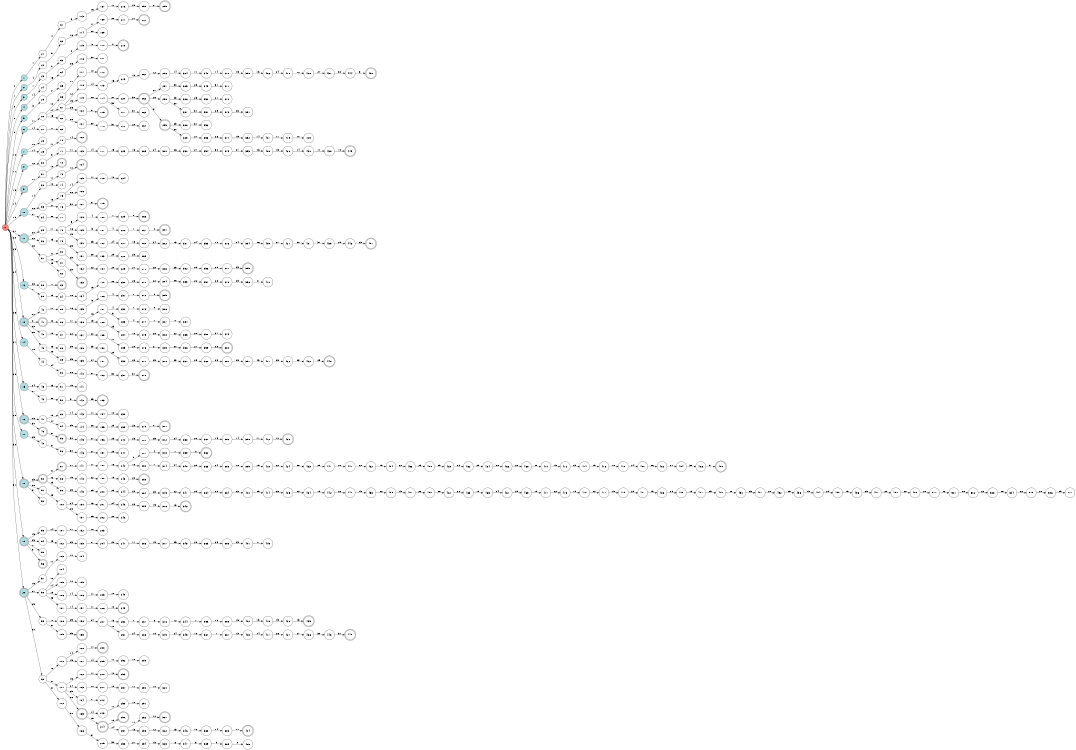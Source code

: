 digraph APTA {
__start0 [label="" shape="none"];

rankdir=LR;
size="8,5";

s0 [style="filled", color="black", fillcolor="#ff817b" shape="circle", label="0"];
s1 [style="filled", color="black", fillcolor="powderblue" shape="circle", label="1"];
s2 [style="filled", color="black", fillcolor="powderblue" shape="circle", label="2"];
s3 [style="filled", color="black", fillcolor="powderblue" shape="circle", label="3"];
s4 [style="filled", color="black", fillcolor="powderblue" shape="circle", label="4"];
s5 [style="filled", color="black", fillcolor="powderblue" shape="circle", label="5"];
s6 [style="filled", color="black", fillcolor="powderblue" shape="circle", label="6"];
s7 [style="filled", color="black", fillcolor="powderblue" shape="circle", label="7"];
s8 [style="filled", color="black", fillcolor="powderblue" shape="circle", label="8"];
s9 [style="rounded,filled", color="black", fillcolor="powderblue" shape="doublecircle", label="9"];
s10 [style="filled", color="black", fillcolor="powderblue" shape="circle", label="10"];
s11 [style="rounded,filled", color="black", fillcolor="powderblue" shape="doublecircle", label="11"];
s12 [style="filled", color="black", fillcolor="powderblue" shape="circle", label="12"];
s13 [style="rounded,filled", color="black", fillcolor="powderblue" shape="doublecircle", label="13"];
s14 [style="filled", color="black", fillcolor="powderblue" shape="circle", label="14"];
s15 [style="filled", color="black", fillcolor="powderblue" shape="circle", label="15"];
s16 [style="rounded,filled", color="black", fillcolor="powderblue" shape="doublecircle", label="16"];
s17 [style="filled", color="black", fillcolor="powderblue" shape="circle", label="17"];
s18 [style="rounded,filled", color="black", fillcolor="powderblue" shape="doublecircle", label="18"];
s19 [style="rounded,filled", color="black", fillcolor="powderblue" shape="doublecircle", label="19"];
s20 [style="rounded,filled", color="black", fillcolor="powderblue" shape="doublecircle", label="20"];
s21 [style="filled", color="black", fillcolor="white" shape="circle", label="21"];
s22 [style="filled", color="black", fillcolor="white" shape="circle", label="22"];
s23 [style="filled", color="black", fillcolor="white" shape="circle", label="23"];
s24 [style="filled", color="black", fillcolor="white" shape="circle", label="24"];
s25 [style="filled", color="black", fillcolor="white" shape="circle", label="25"];
s26 [style="filled", color="black", fillcolor="white" shape="circle", label="26"];
s27 [style="filled", color="black", fillcolor="white" shape="circle", label="27"];
s28 [style="filled", color="black", fillcolor="white" shape="circle", label="28"];
s29 [style="filled", color="black", fillcolor="white" shape="circle", label="29"];
s30 [style="filled", color="black", fillcolor="white" shape="circle", label="30"];
s31 [style="filled", color="black", fillcolor="white" shape="circle", label="31"];
s32 [style="filled", color="black", fillcolor="white" shape="circle", label="32"];
s33 [style="filled", color="black", fillcolor="white" shape="circle", label="33"];
s34 [style="filled", color="black", fillcolor="white" shape="circle", label="34"];
s35 [style="filled", color="black", fillcolor="white" shape="circle", label="35"];
s36 [style="filled", color="black", fillcolor="white" shape="circle", label="36"];
s37 [style="filled", color="black", fillcolor="white" shape="circle", label="37"];
s38 [style="filled", color="black", fillcolor="white" shape="circle", label="38"];
s39 [style="filled", color="black", fillcolor="white" shape="circle", label="39"];
s40 [style="filled", color="black", fillcolor="white" shape="circle", label="40"];
s41 [style="rounded,filled", color="black", fillcolor="white" shape="doublecircle", label="41"];
s42 [style="filled", color="black", fillcolor="white" shape="circle", label="42"];
s43 [style="filled", color="black", fillcolor="white" shape="circle", label="43"];
s44 [style="filled", color="black", fillcolor="white" shape="circle", label="44"];
s45 [style="filled", color="black", fillcolor="white" shape="circle", label="45"];
s46 [style="filled", color="black", fillcolor="white" shape="circle", label="46"];
s47 [style="filled", color="black", fillcolor="white" shape="circle", label="47"];
s48 [style="rounded,filled", color="black", fillcolor="white" shape="doublecircle", label="48"];
s49 [style="filled", color="black", fillcolor="white" shape="circle", label="49"];
s50 [style="rounded,filled", color="black", fillcolor="white" shape="doublecircle", label="50"];
s51 [style="filled", color="black", fillcolor="white" shape="circle", label="51"];
s52 [style="filled", color="black", fillcolor="white" shape="circle", label="52"];
s53 [style="filled", color="black", fillcolor="white" shape="circle", label="53"];
s54 [style="filled", color="black", fillcolor="white" shape="circle", label="54"];
s55 [style="filled", color="black", fillcolor="white" shape="circle", label="55"];
s56 [style="rounded,filled", color="black", fillcolor="white" shape="doublecircle", label="56"];
s57 [style="filled", color="black", fillcolor="white" shape="circle", label="57"];
s58 [style="filled", color="black", fillcolor="white" shape="circle", label="58"];
s59 [style="filled", color="black", fillcolor="white" shape="circle", label="59"];
s60 [style="filled", color="black", fillcolor="white" shape="circle", label="60"];
s61 [style="filled", color="black", fillcolor="white" shape="circle", label="61"];
s62 [style="filled", color="black", fillcolor="white" shape="circle", label="62"];
s63 [style="filled", color="black", fillcolor="white" shape="circle", label="63"];
s64 [style="filled", color="black", fillcolor="white" shape="circle", label="64"];
s65 [style="filled", color="black", fillcolor="white" shape="circle", label="65"];
s66 [style="filled", color="black", fillcolor="white" shape="circle", label="66"];
s67 [style="filled", color="black", fillcolor="white" shape="circle", label="67"];
s68 [style="filled", color="black", fillcolor="white" shape="circle", label="68"];
s69 [style="filled", color="black", fillcolor="white" shape="circle", label="69"];
s70 [style="filled", color="black", fillcolor="white" shape="circle", label="70"];
s71 [style="filled", color="black", fillcolor="white" shape="circle", label="71"];
s72 [style="rounded,filled", color="black", fillcolor="white" shape="doublecircle", label="72"];
s73 [style="filled", color="black", fillcolor="white" shape="circle", label="73"];
s74 [style="filled", color="black", fillcolor="white" shape="circle", label="74"];
s75 [style="filled", color="black", fillcolor="white" shape="circle", label="75"];
s76 [style="filled", color="black", fillcolor="white" shape="circle", label="76"];
s77 [style="filled", color="black", fillcolor="white" shape="circle", label="77"];
s78 [style="filled", color="black", fillcolor="white" shape="circle", label="78"];
s79 [style="filled", color="black", fillcolor="white" shape="circle", label="79"];
s80 [style="filled", color="black", fillcolor="white" shape="circle", label="80"];
s81 [style="filled", color="black", fillcolor="white" shape="circle", label="81"];
s82 [style="filled", color="black", fillcolor="white" shape="circle", label="82"];
s83 [style="rounded,filled", color="black", fillcolor="white" shape="doublecircle", label="83"];
s84 [style="filled", color="black", fillcolor="white" shape="circle", label="84"];
s85 [style="filled", color="black", fillcolor="white" shape="circle", label="85"];
s86 [style="filled", color="black", fillcolor="white" shape="circle", label="86"];
s87 [style="filled", color="black", fillcolor="white" shape="circle", label="87"];
s88 [style="filled", color="black", fillcolor="white" shape="circle", label="88"];
s89 [style="filled", color="black", fillcolor="white" shape="circle", label="89"];
s90 [style="filled", color="black", fillcolor="white" shape="circle", label="90"];
s91 [style="filled", color="black", fillcolor="white" shape="circle", label="91"];
s92 [style="filled", color="black", fillcolor="white" shape="circle", label="92"];
s93 [style="filled", color="black", fillcolor="white" shape="circle", label="93"];
s94 [style="filled", color="black", fillcolor="white" shape="circle", label="94"];
s95 [style="rounded,filled", color="black", fillcolor="white" shape="doublecircle", label="95"];
s96 [style="filled", color="black", fillcolor="white" shape="circle", label="96"];
s97 [style="rounded,filled", color="black", fillcolor="white" shape="doublecircle", label="97"];
s98 [style="filled", color="black", fillcolor="white" shape="circle", label="98"];
s99 [style="filled", color="black", fillcolor="white" shape="circle", label="99"];
s100 [style="filled", color="black", fillcolor="white" shape="circle", label="100"];
s101 [style="filled", color="black", fillcolor="white" shape="circle", label="101"];
s102 [style="filled", color="black", fillcolor="white" shape="circle", label="102"];
s103 [style="filled", color="black", fillcolor="white" shape="circle", label="103"];
s104 [style="filled", color="black", fillcolor="white" shape="circle", label="104"];
s105 [style="filled", color="black", fillcolor="white" shape="circle", label="105"];
s106 [style="filled", color="black", fillcolor="white" shape="circle", label="106"];
s107 [style="filled", color="black", fillcolor="white" shape="circle", label="107"];
s108 [style="filled", color="black", fillcolor="white" shape="circle", label="108"];
s109 [style="filled", color="black", fillcolor="white" shape="circle", label="109"];
s110 [style="filled", color="black", fillcolor="white" shape="circle", label="110"];
s111 [style="filled", color="black", fillcolor="white" shape="circle", label="111"];
s112 [style="filled", color="black", fillcolor="white" shape="circle", label="112"];
s113 [style="filled", color="black", fillcolor="white" shape="circle", label="113"];
s114 [style="filled", color="black", fillcolor="white" shape="circle", label="114"];
s115 [style="filled", color="black", fillcolor="white" shape="circle", label="115"];
s116 [style="filled", color="black", fillcolor="white" shape="circle", label="116"];
s117 [style="filled", color="black", fillcolor="white" shape="circle", label="117"];
s118 [style="filled", color="black", fillcolor="white" shape="circle", label="118"];
s119 [style="filled", color="black", fillcolor="white" shape="circle", label="119"];
s120 [style="filled", color="black", fillcolor="white" shape="circle", label="120"];
s121 [style="filled", color="black", fillcolor="white" shape="circle", label="121"];
s122 [style="rounded,filled", color="black", fillcolor="white" shape="doublecircle", label="122"];
s123 [style="filled", color="black", fillcolor="white" shape="circle", label="123"];
s124 [style="rounded,filled", color="black", fillcolor="white" shape="doublecircle", label="124"];
s125 [style="filled", color="black", fillcolor="white" shape="circle", label="125"];
s126 [style="filled", color="black", fillcolor="white" shape="circle", label="126"];
s127 [style="filled", color="black", fillcolor="white" shape="circle", label="127"];
s128 [style="filled", color="black", fillcolor="white" shape="circle", label="128"];
s129 [style="filled", color="black", fillcolor="white" shape="circle", label="129"];
s130 [style="filled", color="black", fillcolor="white" shape="circle", label="130"];
s131 [style="filled", color="black", fillcolor="white" shape="circle", label="131"];
s132 [style="filled", color="black", fillcolor="white" shape="circle", label="132"];
s133 [style="rounded,filled", color="black", fillcolor="white" shape="doublecircle", label="133"];
s134 [style="filled", color="black", fillcolor="white" shape="circle", label="134"];
s135 [style="filled", color="black", fillcolor="white" shape="circle", label="135"];
s136 [style="filled", color="black", fillcolor="white" shape="circle", label="136"];
s137 [style="filled", color="black", fillcolor="white" shape="circle", label="137"];
s138 [style="filled", color="black", fillcolor="white" shape="circle", label="138"];
s139 [style="filled", color="black", fillcolor="white" shape="circle", label="139"];
s140 [style="filled", color="black", fillcolor="white" shape="circle", label="140"];
s141 [style="filled", color="black", fillcolor="white" shape="circle", label="141"];
s142 [style="rounded,filled", color="black", fillcolor="white" shape="doublecircle", label="142"];
s143 [style="filled", color="black", fillcolor="white" shape="circle", label="143"];
s144 [style="filled", color="black", fillcolor="white" shape="circle", label="144"];
s145 [style="filled", color="black", fillcolor="white" shape="circle", label="145"];
s146 [style="filled", color="black", fillcolor="white" shape="circle", label="146"];
s147 [style="filled", color="black", fillcolor="white" shape="circle", label="147"];
s148 [style="filled", color="black", fillcolor="white" shape="circle", label="148"];
s149 [style="filled", color="black", fillcolor="white" shape="circle", label="149"];
s150 [style="filled", color="black", fillcolor="white" shape="circle", label="150"];
s151 [style="filled", color="black", fillcolor="white" shape="circle", label="151"];
s152 [style="filled", color="black", fillcolor="white" shape="circle", label="152"];
s153 [style="filled", color="black", fillcolor="white" shape="circle", label="153"];
s154 [style="filled", color="black", fillcolor="white" shape="circle", label="154"];
s155 [style="filled", color="black", fillcolor="white" shape="circle", label="155"];
s156 [style="filled", color="black", fillcolor="white" shape="circle", label="156"];
s157 [style="filled", color="black", fillcolor="white" shape="circle", label="157"];
s158 [style="filled", color="black", fillcolor="white" shape="circle", label="158"];
s159 [style="rounded,filled", color="black", fillcolor="white" shape="doublecircle", label="159"];
s160 [style="filled", color="black", fillcolor="white" shape="circle", label="160"];
s161 [style="filled", color="black", fillcolor="white" shape="circle", label="161"];
s162 [style="filled", color="black", fillcolor="white" shape="circle", label="162"];
s163 [style="filled", color="black", fillcolor="white" shape="circle", label="163"];
s164 [style="filled", color="black", fillcolor="white" shape="circle", label="164"];
s165 [style="rounded,filled", color="black", fillcolor="white" shape="doublecircle", label="165"];
s166 [style="filled", color="black", fillcolor="white" shape="circle", label="166"];
s167 [style="filled", color="black", fillcolor="white" shape="circle", label="167"];
s168 [style="filled", color="black", fillcolor="white" shape="circle", label="168"];
s169 [style="filled", color="black", fillcolor="white" shape="circle", label="169"];
s170 [style="filled", color="black", fillcolor="white" shape="circle", label="170"];
s171 [style="filled", color="black", fillcolor="white" shape="circle", label="171"];
s172 [style="rounded,filled", color="black", fillcolor="white" shape="doublecircle", label="172"];
s173 [style="filled", color="black", fillcolor="white" shape="circle", label="173"];
s174 [style="filled", color="black", fillcolor="white" shape="circle", label="174"];
s175 [style="rounded,filled", color="black", fillcolor="white" shape="doublecircle", label="175"];
s176 [style="filled", color="black", fillcolor="white" shape="circle", label="176"];
s177 [style="filled", color="black", fillcolor="white" shape="circle", label="177"];
s178 [style="filled", color="black", fillcolor="white" shape="circle", label="178"];
s179 [style="rounded,filled", color="black", fillcolor="white" shape="doublecircle", label="179"];
s180 [style="filled", color="black", fillcolor="white" shape="circle", label="180"];
s181 [style="filled", color="black", fillcolor="white" shape="circle", label="181"];
s182 [style="filled", color="black", fillcolor="white" shape="circle", label="182"];
s183 [style="filled", color="black", fillcolor="white" shape="circle", label="183"];
s184 [style="filled", color="black", fillcolor="white" shape="circle", label="184"];
s185 [style="filled", color="black", fillcolor="white" shape="circle", label="185"];
s186 [style="filled", color="black", fillcolor="white" shape="circle", label="186"];
s187 [style="filled", color="black", fillcolor="white" shape="circle", label="187"];
s188 [style="filled", color="black", fillcolor="white" shape="circle", label="188"];
s189 [style="filled", color="black", fillcolor="white" shape="circle", label="189"];
s190 [style="filled", color="black", fillcolor="white" shape="circle", label="190"];
s191 [style="rounded,filled", color="black", fillcolor="white" shape="doublecircle", label="191"];
s192 [style="filled", color="black", fillcolor="white" shape="circle", label="192"];
s193 [style="rounded,filled", color="black", fillcolor="white" shape="doublecircle", label="193"];
s194 [style="filled", color="black", fillcolor="white" shape="circle", label="194"];
s195 [style="filled", color="black", fillcolor="white" shape="circle", label="195"];
s196 [style="filled", color="black", fillcolor="white" shape="circle", label="196"];
s197 [style="filled", color="black", fillcolor="white" shape="circle", label="197"];
s198 [style="filled", color="black", fillcolor="white" shape="circle", label="198"];
s199 [style="filled", color="black", fillcolor="white" shape="circle", label="199"];
s200 [style="filled", color="black", fillcolor="white" shape="circle", label="200"];
s201 [style="filled", color="black", fillcolor="white" shape="circle", label="201"];
s202 [style="filled", color="black", fillcolor="white" shape="circle", label="202"];
s203 [style="filled", color="black", fillcolor="white" shape="circle", label="203"];
s204 [style="filled", color="black", fillcolor="white" shape="circle", label="204"];
s205 [style="filled", color="black", fillcolor="white" shape="circle", label="205"];
s206 [style="filled", color="black", fillcolor="white" shape="circle", label="206"];
s207 [style="filled", color="black", fillcolor="white" shape="circle", label="207"];
s208 [style="rounded,filled", color="black", fillcolor="white" shape="doublecircle", label="208"];
s209 [style="filled", color="black", fillcolor="white" shape="circle", label="209"];
s210 [style="filled", color="black", fillcolor="white" shape="circle", label="210"];
s211 [style="filled", color="black", fillcolor="white" shape="circle", label="211"];
s212 [style="filled", color="black", fillcolor="white" shape="circle", label="212"];
s213 [style="filled", color="black", fillcolor="white" shape="circle", label="213"];
s214 [style="rounded,filled", color="black", fillcolor="white" shape="doublecircle", label="214"];
s215 [style="filled", color="black", fillcolor="white" shape="circle", label="215"];
s216 [style="filled", color="black", fillcolor="white" shape="circle", label="216"];
s217 [style="filled", color="black", fillcolor="white" shape="circle", label="217"];
s218 [style="rounded,filled", color="black", fillcolor="white" shape="doublecircle", label="218"];
s219 [style="filled", color="black", fillcolor="white" shape="circle", label="219"];
s220 [style="filled", color="black", fillcolor="white" shape="circle", label="220"];
s221 [style="filled", color="black", fillcolor="white" shape="circle", label="221"];
s222 [style="filled", color="black", fillcolor="white" shape="circle", label="222"];
s223 [style="filled", color="black", fillcolor="white" shape="circle", label="223"];
s224 [style="filled", color="black", fillcolor="white" shape="circle", label="224"];
s225 [style="filled", color="black", fillcolor="white" shape="circle", label="225"];
s226 [style="filled", color="black", fillcolor="white" shape="circle", label="226"];
s227 [style="filled", color="black", fillcolor="white" shape="circle", label="227"];
s228 [style="filled", color="black", fillcolor="white" shape="circle", label="228"];
s229 [style="filled", color="black", fillcolor="white" shape="circle", label="229"];
s230 [style="filled", color="black", fillcolor="white" shape="circle", label="230"];
s231 [style="filled", color="black", fillcolor="white" shape="circle", label="231"];
s232 [style="filled", color="black", fillcolor="white" shape="circle", label="232"];
s233 [style="filled", color="black", fillcolor="white" shape="circle", label="233"];
s234 [style="filled", color="black", fillcolor="white" shape="circle", label="234"];
s235 [style="filled", color="black", fillcolor="white" shape="circle", label="235"];
s236 [style="filled", color="black", fillcolor="white" shape="circle", label="236"];
s237 [style="filled", color="black", fillcolor="white" shape="circle", label="237"];
s238 [style="filled", color="black", fillcolor="white" shape="circle", label="238"];
s239 [style="filled", color="black", fillcolor="white" shape="circle", label="239"];
s240 [style="filled", color="black", fillcolor="white" shape="circle", label="240"];
s241 [style="filled", color="black", fillcolor="white" shape="circle", label="241"];
s242 [style="filled", color="black", fillcolor="white" shape="circle", label="242"];
s243 [style="filled", color="black", fillcolor="white" shape="circle", label="243"];
s244 [style="filled", color="black", fillcolor="white" shape="circle", label="244"];
s245 [style="filled", color="black", fillcolor="white" shape="circle", label="245"];
s246 [style="filled", color="black", fillcolor="white" shape="circle", label="246"];
s247 [style="filled", color="black", fillcolor="white" shape="circle", label="247"];
s248 [style="filled", color="black", fillcolor="white" shape="circle", label="248"];
s249 [style="rounded,filled", color="black", fillcolor="white" shape="doublecircle", label="249"];
s250 [style="filled", color="black", fillcolor="white" shape="circle", label="250"];
s251 [style="filled", color="black", fillcolor="white" shape="circle", label="251"];
s252 [style="filled", color="black", fillcolor="white" shape="circle", label="252"];
s253 [style="rounded,filled", color="black", fillcolor="white" shape="doublecircle", label="253"];
s254 [style="filled", color="black", fillcolor="white" shape="circle", label="254"];
s255 [style="filled", color="black", fillcolor="white" shape="circle", label="255"];
s256 [style="rounded,filled", color="black", fillcolor="white" shape="doublecircle", label="256"];
s257 [style="filled", color="black", fillcolor="white" shape="circle", label="257"];
s258 [style="filled", color="black", fillcolor="white" shape="circle", label="258"];
s259 [style="filled", color="black", fillcolor="white" shape="circle", label="259"];
s260 [style="rounded,filled", color="black", fillcolor="white" shape="doublecircle", label="260"];
s261 [style="filled", color="black", fillcolor="white" shape="circle", label="261"];
s262 [style="rounded,filled", color="black", fillcolor="white" shape="doublecircle", label="262"];
s263 [style="filled", color="black", fillcolor="white" shape="circle", label="263"];
s264 [style="filled", color="black", fillcolor="white" shape="circle", label="264"];
s265 [style="filled", color="black", fillcolor="white" shape="circle", label="265"];
s266 [style="rounded,filled", color="black", fillcolor="white" shape="doublecircle", label="266"];
s267 [style="filled", color="black", fillcolor="white" shape="circle", label="267"];
s268 [style="filled", color="black", fillcolor="white" shape="circle", label="268"];
s269 [style="filled", color="black", fillcolor="white" shape="circle", label="269"];
s270 [style="filled", color="black", fillcolor="white" shape="circle", label="270"];
s271 [style="filled", color="black", fillcolor="white" shape="circle", label="271"];
s272 [style="filled", color="black", fillcolor="white" shape="circle", label="272"];
s273 [style="filled", color="black", fillcolor="white" shape="circle", label="273"];
s274 [style="filled", color="black", fillcolor="white" shape="circle", label="274"];
s275 [style="filled", color="black", fillcolor="white" shape="circle", label="275"];
s276 [style="filled", color="black", fillcolor="white" shape="circle", label="276"];
s277 [style="filled", color="black", fillcolor="white" shape="circle", label="277"];
s278 [style="rounded,filled", color="black", fillcolor="white" shape="doublecircle", label="278"];
s279 [style="filled", color="black", fillcolor="white" shape="circle", label="279"];
s280 [style="filled", color="black", fillcolor="white" shape="circle", label="280"];
s281 [style="filled", color="black", fillcolor="white" shape="circle", label="281"];
s282 [style="filled", color="black", fillcolor="white" shape="circle", label="282"];
s283 [style="rounded,filled", color="black", fillcolor="white" shape="doublecircle", label="283"];
s284 [style="filled", color="black", fillcolor="white" shape="circle", label="284"];
s285 [style="filled", color="black", fillcolor="white" shape="circle", label="285"];
s286 [style="filled", color="black", fillcolor="white" shape="circle", label="286"];
s287 [style="filled", color="black", fillcolor="white" shape="circle", label="287"];
s288 [style="filled", color="black", fillcolor="white" shape="circle", label="288"];
s289 [style="filled", color="black", fillcolor="white" shape="circle", label="289"];
s290 [style="filled", color="black", fillcolor="white" shape="circle", label="290"];
s291 [style="filled", color="black", fillcolor="white" shape="circle", label="291"];
s292 [style="filled", color="black", fillcolor="white" shape="circle", label="292"];
s293 [style="filled", color="black", fillcolor="white" shape="circle", label="293"];
s294 [style="filled", color="black", fillcolor="white" shape="circle", label="294"];
s295 [style="rounded,filled", color="black", fillcolor="white" shape="doublecircle", label="295"];
s296 [style="filled", color="black", fillcolor="white" shape="circle", label="296"];
s297 [style="filled", color="black", fillcolor="white" shape="circle", label="297"];
s298 [style="filled", color="black", fillcolor="white" shape="circle", label="298"];
s299 [style="rounded,filled", color="black", fillcolor="white" shape="doublecircle", label="299"];
s300 [style="filled", color="black", fillcolor="white" shape="circle", label="300"];
s301 [style="rounded,filled", color="black", fillcolor="white" shape="doublecircle", label="301"];
s302 [style="filled", color="black", fillcolor="white" shape="circle", label="302"];
s303 [style="filled", color="black", fillcolor="white" shape="circle", label="303"];
s304 [style="filled", color="black", fillcolor="white" shape="circle", label="304"];
s305 [style="rounded,filled", color="black", fillcolor="white" shape="doublecircle", label="305"];
s306 [style="filled", color="black", fillcolor="white" shape="circle", label="306"];
s307 [style="filled", color="black", fillcolor="white" shape="circle", label="307"];
s308 [style="filled", color="black", fillcolor="white" shape="circle", label="308"];
s309 [style="filled", color="black", fillcolor="white" shape="circle", label="309"];
s310 [style="filled", color="black", fillcolor="white" shape="circle", label="310"];
s311 [style="rounded,filled", color="black", fillcolor="white" shape="doublecircle", label="311"];
s312 [style="filled", color="black", fillcolor="white" shape="circle", label="312"];
s313 [style="filled", color="black", fillcolor="white" shape="circle", label="313"];
s314 [style="filled", color="black", fillcolor="white" shape="circle", label="314"];
s315 [style="filled", color="black", fillcolor="white" shape="circle", label="315"];
s316 [style="filled", color="black", fillcolor="white" shape="circle", label="316"];
s317 [style="filled", color="black", fillcolor="white" shape="circle", label="317"];
s318 [style="filled", color="black", fillcolor="white" shape="circle", label="318"];
s319 [style="filled", color="black", fillcolor="white" shape="circle", label="319"];
s320 [style="filled", color="black", fillcolor="white" shape="circle", label="320"];
s321 [style="rounded,filled", color="black", fillcolor="white" shape="doublecircle", label="321"];
s322 [style="filled", color="black", fillcolor="white" shape="circle", label="322"];
s323 [style="filled", color="black", fillcolor="white" shape="circle", label="323"];
s324 [style="filled", color="black", fillcolor="white" shape="circle", label="324"];
s325 [style="filled", color="black", fillcolor="white" shape="circle", label="325"];
s326 [style="filled", color="black", fillcolor="white" shape="circle", label="326"];
s327 [style="filled", color="black", fillcolor="white" shape="circle", label="327"];
s328 [style="filled", color="black", fillcolor="white" shape="circle", label="328"];
s329 [style="filled", color="black", fillcolor="white" shape="circle", label="329"];
s330 [style="filled", color="black", fillcolor="white" shape="circle", label="330"];
s331 [style="filled", color="black", fillcolor="white" shape="circle", label="331"];
s332 [style="filled", color="black", fillcolor="white" shape="circle", label="332"];
s333 [style="filled", color="black", fillcolor="white" shape="circle", label="333"];
s334 [style="filled", color="black", fillcolor="white" shape="circle", label="334"];
s335 [style="filled", color="black", fillcolor="white" shape="circle", label="335"];
s336 [style="filled", color="black", fillcolor="white" shape="circle", label="336"];
s337 [style="filled", color="black", fillcolor="white" shape="circle", label="337"];
s338 [style="filled", color="black", fillcolor="white" shape="circle", label="338"];
s339 [style="filled", color="black", fillcolor="white" shape="circle", label="339"];
s340 [style="filled", color="black", fillcolor="white" shape="circle", label="340"];
s341 [style="filled", color="black", fillcolor="white" shape="circle", label="341"];
s342 [style="rounded,filled", color="black", fillcolor="white" shape="doublecircle", label="342"];
s343 [style="filled", color="black", fillcolor="white" shape="circle", label="343"];
s344 [style="filled", color="black", fillcolor="white" shape="circle", label="344"];
s345 [style="filled", color="black", fillcolor="white" shape="circle", label="345"];
s346 [style="filled", color="black", fillcolor="white" shape="circle", label="346"];
s347 [style="filled", color="black", fillcolor="white" shape="circle", label="347"];
s348 [style="filled", color="black", fillcolor="white" shape="circle", label="348"];
s349 [style="filled", color="black", fillcolor="white" shape="circle", label="349"];
s350 [style="filled", color="black", fillcolor="white" shape="circle", label="350"];
s351 [style="filled", color="black", fillcolor="white" shape="circle", label="351"];
s352 [style="filled", color="black", fillcolor="white" shape="circle", label="352"];
s353 [style="filled", color="black", fillcolor="white" shape="circle", label="353"];
s354 [style="filled", color="black", fillcolor="white" shape="circle", label="354"];
s355 [style="filled", color="black", fillcolor="white" shape="circle", label="355"];
s356 [style="filled", color="black", fillcolor="white" shape="circle", label="356"];
s357 [style="filled", color="black", fillcolor="white" shape="circle", label="357"];
s358 [style="filled", color="black", fillcolor="white" shape="circle", label="358"];
s359 [style="filled", color="black", fillcolor="white" shape="circle", label="359"];
s360 [style="filled", color="black", fillcolor="white" shape="circle", label="360"];
s361 [style="filled", color="black", fillcolor="white" shape="circle", label="361"];
s362 [style="rounded,filled", color="black", fillcolor="white" shape="doublecircle", label="362"];
s363 [style="filled", color="black", fillcolor="white" shape="circle", label="363"];
s364 [style="filled", color="black", fillcolor="white" shape="circle", label="364"];
s365 [style="filled", color="black", fillcolor="white" shape="circle", label="365"];
s366 [style="filled", color="black", fillcolor="white" shape="circle", label="366"];
s367 [style="filled", color="black", fillcolor="white" shape="circle", label="367"];
s368 [style="filled", color="black", fillcolor="white" shape="circle", label="368"];
s369 [style="filled", color="black", fillcolor="white" shape="circle", label="369"];
s370 [style="filled", color="black", fillcolor="white" shape="circle", label="370"];
s371 [style="filled", color="black", fillcolor="white" shape="circle", label="371"];
s372 [style="filled", color="black", fillcolor="white" shape="circle", label="372"];
s373 [style="filled", color="black", fillcolor="white" shape="circle", label="373"];
s374 [style="filled", color="black", fillcolor="white" shape="circle", label="374"];
s375 [style="filled", color="black", fillcolor="white" shape="circle", label="375"];
s376 [style="filled", color="black", fillcolor="white" shape="circle", label="376"];
s377 [style="filled", color="black", fillcolor="white" shape="circle", label="377"];
s378 [style="filled", color="black", fillcolor="white" shape="circle", label="378"];
s379 [style="filled", color="black", fillcolor="white" shape="circle", label="379"];
s380 [style="rounded,filled", color="black", fillcolor="white" shape="doublecircle", label="380"];
s381 [style="filled", color="black", fillcolor="white" shape="circle", label="381"];
s382 [style="filled", color="black", fillcolor="white" shape="circle", label="382"];
s383 [style="filled", color="black", fillcolor="white" shape="circle", label="383"];
s384 [style="filled", color="black", fillcolor="white" shape="circle", label="384"];
s385 [style="filled", color="black", fillcolor="white" shape="circle", label="385"];
s386 [style="filled", color="black", fillcolor="white" shape="circle", label="386"];
s387 [style="filled", color="black", fillcolor="white" shape="circle", label="387"];
s388 [style="filled", color="black", fillcolor="white" shape="circle", label="388"];
s389 [style="filled", color="black", fillcolor="white" shape="circle", label="389"];
s390 [style="filled", color="black", fillcolor="white" shape="circle", label="390"];
s391 [style="filled", color="black", fillcolor="white" shape="circle", label="391"];
s392 [style="filled", color="black", fillcolor="white" shape="circle", label="392"];
s393 [style="filled", color="black", fillcolor="white" shape="circle", label="393"];
s394 [style="filled", color="black", fillcolor="white" shape="circle", label="394"];
s395 [style="rounded,filled", color="black", fillcolor="white" shape="doublecircle", label="395"];
s396 [style="filled", color="black", fillcolor="white" shape="circle", label="396"];
s397 [style="filled", color="black", fillcolor="white" shape="circle", label="397"];
s398 [style="filled", color="black", fillcolor="white" shape="circle", label="398"];
s399 [style="filled", color="black", fillcolor="white" shape="circle", label="399"];
s400 [style="filled", color="black", fillcolor="white" shape="circle", label="400"];
s401 [style="filled", color="black", fillcolor="white" shape="circle", label="401"];
s402 [style="filled", color="black", fillcolor="white" shape="circle", label="402"];
s403 [style="filled", color="black", fillcolor="white" shape="circle", label="403"];
s404 [style="rounded,filled", color="black", fillcolor="white" shape="doublecircle", label="404"];
s405 [style="filled", color="black", fillcolor="white" shape="circle", label="405"];
s406 [style="filled", color="black", fillcolor="white" shape="circle", label="406"];
s407 [style="filled", color="black", fillcolor="white" shape="circle", label="407"];
s408 [style="filled", color="black", fillcolor="white" shape="circle", label="408"];
s409 [style="filled", color="black", fillcolor="white" shape="circle", label="409"];
s410 [style="filled", color="black", fillcolor="white" shape="circle", label="410"];
s411 [style="filled", color="black", fillcolor="white" shape="circle", label="411"];
s412 [style="filled", color="black", fillcolor="white" shape="circle", label="412"];
s413 [style="filled", color="black", fillcolor="white" shape="circle", label="413"];
s414 [style="filled", color="black", fillcolor="white" shape="circle", label="414"];
s415 [style="filled", color="black", fillcolor="white" shape="circle", label="415"];
s416 [style="filled", color="black", fillcolor="white" shape="circle", label="416"];
s417 [style="filled", color="black", fillcolor="white" shape="circle", label="417"];
s418 [style="filled", color="black", fillcolor="white" shape="circle", label="418"];
s419 [style="filled", color="black", fillcolor="white" shape="circle", label="419"];
s420 [style="filled", color="black", fillcolor="white" shape="circle", label="420"];
s421 [style="filled", color="black", fillcolor="white" shape="circle", label="421"];
s422 [style="filled", color="black", fillcolor="white" shape="circle", label="422"];
s423 [style="rounded,filled", color="black", fillcolor="white" shape="doublecircle", label="423"];
s424 [style="filled", color="black", fillcolor="white" shape="circle", label="424"];
s425 [style="filled", color="black", fillcolor="white" shape="circle", label="425"];
s426 [style="filled", color="black", fillcolor="white" shape="circle", label="426"];
s427 [style="filled", color="black", fillcolor="white" shape="circle", label="427"];
s428 [style="filled", color="black", fillcolor="white" shape="circle", label="428"];
s429 [style="filled", color="black", fillcolor="white" shape="circle", label="429"];
s430 [style="filled", color="black", fillcolor="white" shape="circle", label="430"];
s431 [style="filled", color="black", fillcolor="white" shape="circle", label="431"];
s432 [style="filled", color="black", fillcolor="white" shape="circle", label="432"];
s433 [style="filled", color="black", fillcolor="white" shape="circle", label="433"];
s434 [style="filled", color="black", fillcolor="white" shape="circle", label="434"];
s435 [style="rounded,filled", color="black", fillcolor="white" shape="doublecircle", label="435"];
s436 [style="filled", color="black", fillcolor="white" shape="circle", label="436"];
s437 [style="filled", color="black", fillcolor="white" shape="circle", label="437"];
s438 [style="filled", color="black", fillcolor="white" shape="circle", label="438"];
s439 [style="filled", color="black", fillcolor="white" shape="circle", label="439"];
s440 [style="rounded,filled", color="black", fillcolor="white" shape="doublecircle", label="440"];
s441 [style="filled", color="black", fillcolor="white" shape="circle", label="441"];
s442 [style="filled", color="black", fillcolor="white" shape="circle", label="442"];
s443 [style="filled", color="black", fillcolor="white" shape="circle", label="443"];
s444 [style="filled", color="black", fillcolor="white" shape="circle", label="444"];
s445 [style="rounded,filled", color="black", fillcolor="white" shape="doublecircle", label="445"];
s446 [style="filled", color="black", fillcolor="white" shape="circle", label="446"];
s447 [style="filled", color="black", fillcolor="white" shape="circle", label="447"];
s448 [style="filled", color="black", fillcolor="white" shape="circle", label="448"];
s449 [style="rounded,filled", color="black", fillcolor="white" shape="doublecircle", label="449"];
s450 [style="rounded,filled", color="black", fillcolor="white" shape="doublecircle", label="450"];
s451 [style="rounded,filled", color="black", fillcolor="white" shape="doublecircle", label="451"];
s452 [style="filled", color="black", fillcolor="white" shape="circle", label="452"];
s453 [style="filled", color="black", fillcolor="white" shape="circle", label="453"];
s454 [style="filled", color="black", fillcolor="white" shape="circle", label="454"];
s455 [style="filled", color="black", fillcolor="white" shape="circle", label="455"];
s456 [style="filled", color="black", fillcolor="white" shape="circle", label="456"];
s457 [style="filled", color="black", fillcolor="white" shape="circle", label="457"];
s458 [style="filled", color="black", fillcolor="white" shape="circle", label="458"];
s459 [style="filled", color="black", fillcolor="white" shape="circle", label="459"];
s460 [style="filled", color="black", fillcolor="white" shape="circle", label="460"];
s461 [style="filled", color="black", fillcolor="white" shape="circle", label="461"];
s462 [style="filled", color="black", fillcolor="white" shape="circle", label="462"];
s463 [style="filled", color="black", fillcolor="white" shape="circle", label="463"];
s464 [style="filled", color="black", fillcolor="white" shape="circle", label="464"];
s465 [style="filled", color="black", fillcolor="white" shape="circle", label="465"];
s466 [style="filled", color="black", fillcolor="white" shape="circle", label="466"];
s467 [style="filled", color="black", fillcolor="white" shape="circle", label="467"];
s468 [style="filled", color="black", fillcolor="white" shape="circle", label="468"];
s469 [style="filled", color="black", fillcolor="white" shape="circle", label="469"];
s470 [style="filled", color="black", fillcolor="white" shape="circle", label="470"];
s471 [style="filled", color="black", fillcolor="white" shape="circle", label="471"];
s472 [style="filled", color="black", fillcolor="white" shape="circle", label="472"];
s473 [style="filled", color="black", fillcolor="white" shape="circle", label="473"];
s474 [style="filled", color="black", fillcolor="white" shape="circle", label="474"];
s475 [style="filled", color="black", fillcolor="white" shape="circle", label="475"];
s476 [style="filled", color="black", fillcolor="white" shape="circle", label="476"];
s477 [style="filled", color="black", fillcolor="white" shape="circle", label="477"];
s478 [style="filled", color="black", fillcolor="white" shape="circle", label="478"];
s479 [style="filled", color="black", fillcolor="white" shape="circle", label="479"];
s480 [style="filled", color="black", fillcolor="white" shape="circle", label="480"];
s481 [style="filled", color="black", fillcolor="white" shape="circle", label="481"];
s482 [style="filled", color="black", fillcolor="white" shape="circle", label="482"];
s483 [style="filled", color="black", fillcolor="white" shape="circle", label="483"];
s484 [style="filled", color="black", fillcolor="white" shape="circle", label="484"];
s485 [style="filled", color="black", fillcolor="white" shape="circle", label="485"];
s486 [style="filled", color="black", fillcolor="white" shape="circle", label="486"];
s487 [style="filled", color="black", fillcolor="white" shape="circle", label="487"];
s488 [style="rounded,filled", color="black", fillcolor="white" shape="doublecircle", label="488"];
s489 [style="filled", color="black", fillcolor="white" shape="circle", label="489"];
s490 [style="filled", color="black", fillcolor="white" shape="circle", label="490"];
s491 [style="filled", color="black", fillcolor="white" shape="circle", label="491"];
s492 [style="filled", color="black", fillcolor="white" shape="circle", label="492"];
s493 [style="filled", color="black", fillcolor="white" shape="circle", label="493"];
s494 [style="filled", color="black", fillcolor="white" shape="circle", label="494"];
s495 [style="filled", color="black", fillcolor="white" shape="circle", label="495"];
s496 [style="filled", color="black", fillcolor="white" shape="circle", label="496"];
s497 [style="filled", color="black", fillcolor="white" shape="circle", label="497"];
s498 [style="filled", color="black", fillcolor="white" shape="circle", label="498"];
s499 [style="filled", color="black", fillcolor="white" shape="circle", label="499"];
s500 [style="filled", color="black", fillcolor="white" shape="circle", label="500"];
s501 [style="filled", color="black", fillcolor="white" shape="circle", label="501"];
s502 [style="filled", color="black", fillcolor="white" shape="circle", label="502"];
s503 [style="filled", color="black", fillcolor="white" shape="circle", label="503"];
s504 [style="filled", color="black", fillcolor="white" shape="circle", label="504"];
s505 [style="filled", color="black", fillcolor="white" shape="circle", label="505"];
s506 [style="filled", color="black", fillcolor="white" shape="circle", label="506"];
s507 [style="filled", color="black", fillcolor="white" shape="circle", label="507"];
s0 -> s1 [label="0"];
s0 -> s2 [label="1"];
s0 -> s3 [label="3"];
s0 -> s4 [label="8"];
s0 -> s5 [label="9"];
s0 -> s6 [label="10"];
s0 -> s7 [label="11"];
s0 -> s8 [label="13"];
s0 -> s9 [label="14"];
s0 -> s10 [label="15"];
s0 -> s11 [label="21"];
s0 -> s12 [label="22"];
s0 -> s13 [label="23"];
s0 -> s14 [label="24"];
s0 -> s15 [label="26"];
s0 -> s16 [label="27"];
s0 -> s17 [label="28"];
s0 -> s18 [label="29"];
s0 -> s19 [label="30"];
s0 -> s20 [label="31"];
s1 -> s21 [label="1"];
s2 -> s22 [label="4"];
s3 -> s23 [label="1"];
s4 -> s24 [label="14"];
s5 -> s25 [label="3"];
s6 -> s26 [label="11"];
s6 -> s27 [label="14"];
s7 -> s28 [label="10"];
s7 -> s29 [label="14"];
s8 -> s30 [label="12"];
s9 -> s31 [label="11"];
s10 -> s32 [label="14"];
s10 -> s33 [label="26"];
s10 -> s34 [label="27"];
s11 -> s35 [label="20"];
s11 -> s36 [label="22"];
s11 -> s37 [label="23"];
s12 -> s38 [label="23"];
s12 -> s39 [label="27"];
s13 -> s40 [label="20"];
s13 -> s41 [label="21"];
s13 -> s42 [label="22"];
s13 -> s43 [label="29"];
s14 -> s44 [label="18"];
s15 -> s45 [label="24"];
s15 -> s46 [label="27"];
s16 -> s47 [label="26"];
s16 -> s48 [label="30"];
s17 -> s49 [label="29"];
s18 -> s50 [label="23"];
s18 -> s51 [label="28"];
s18 -> s52 [label="31"];
s19 -> s53 [label="15"];
s19 -> s54 [label="23"];
s19 -> s55 [label="27"];
s19 -> s56 [label="31"];
s20 -> s57 [label="15"];
s20 -> s58 [label="27"];
s20 -> s59 [label="29"];
s20 -> s60 [label="30"];
s21 -> s61 [label="4"];
s22 -> s62 [label="5"];
s23 -> s63 [label="0"];
s24 -> s64 [label="15"];
s25 -> s65 [label="2"];
s26 -> s66 [label="10"];
s26 -> s67 [label="14"];
s26 -> s68 [label="15"];
s27 -> s69 [label="27"];
s29 -> s70 [label="11"];
s30 -> s71 [label="9"];
s31 -> s72 [label="10"];
s32 -> s73 [label="11"];
s32 -> s74 [label="12"];
s33 -> s75 [label="15"];
s33 -> s76 [label="27"];
s34 -> s77 [label="30"];
s35 -> s78 [label="17"];
s36 -> s79 [label="23"];
s37 -> s80 [label="21"];
s37 -> s81 [label="22"];
s37 -> s82 [label="29"];
s38 -> s83 [label="21"];
s39 -> s84 [label="25"];
s40 -> s85 [label="17"];
s41 -> s86 [label="20"];
s42 -> s87 [label="19"];
s43 -> s88 [label="23"];
s43 -> s89 [label="28"];
s44 -> s90 [label="24"];
s45 -> s91 [label="25"];
s46 -> s92 [label="30"];
s47 -> s93 [label="15"];
s47 -> s94 [label="24"];
s48 -> s95 [label="31"];
s49 -> s96 [label="31"];
s50 -> s97 [label="21"];
s50 -> s98 [label="22"];
s50 -> s99 [label="29"];
s51 -> s100 [label="25"];
s53 -> s101 [label="14"];
s54 -> s102 [label="29"];
s57 -> s103 [label="11"];
s58 -> s104 [label="10"];
s58 -> s105 [label="14"];
s58 -> s106 [label="15"];
s58 -> s107 [label="26"];
s59 -> s108 [label="28"];
s59 -> s109 [label="31"];
s60 -> s110 [label="26"];
s60 -> s111 [label="27"];
s60 -> s112 [label="31"];
s61 -> s113 [label="5"];
s62 -> s114 [label="16"];
s63 -> s115 [label="2"];
s64 -> s116 [label="26"];
s66 -> s117 [label="11"];
s67 -> s118 [label="12"];
s67 -> s119 [label="15"];
s67 -> s120 [label="26"];
s68 -> s121 [label="26"];
s70 -> s122 [label="14"];
s71 -> s123 [label="11"];
s73 -> s124 [label="10"];
s75 -> s125 [label="14"];
s75 -> s126 [label="26"];
s76 -> s127 [label="30"];
s78 -> s128 [label="5"];
s78 -> s129 [label="16"];
s78 -> s130 [label="19"];
s79 -> s131 [label="25"];
s80 -> s132 [label="23"];
s81 -> s133 [label="23"];
s84 -> s134 [label="18"];
s85 -> s135 [label="16"];
s86 -> s136 [label="17"];
s87 -> s137 [label="22"];
s88 -> s138 [label="29"];
s89 -> s139 [label="25"];
s90 -> s140 [label="26"];
s91 -> s141 [label="19"];
s92 -> s142 [label="31"];
s93 -> s143 [label="14"];
s94 -> s144 [label="25"];
s95 -> s145 [label="30"];
s96 -> s146 [label="30"];
s97 -> s147 [label="20"];
s98 -> s148 [label="19"];
s99 -> s149 [label="23"];
s100 -> s150 [label="24"];
s100 -> s151 [label="28"];
s101 -> s152 [label="11"];
s102 -> s153 [label="23"];
s103 -> s154 [label="10"];
s105 -> s155 [label="10"];
s106 -> s156 [label="14"];
s107 -> s157 [label="14"];
s108 -> s158 [label="25"];
s109 -> s159 [label="29"];
s110 -> s160 [label="14"];
s110 -> s161 [label="15"];
s111 -> s162 [label="15"];
s111 -> s163 [label="24"];
s111 -> s164 [label="25"];
s111 -> s165 [label="26"];
s112 -> s166 [label="30"];
s113 -> s167 [label="16"];
s114 -> s168 [label="17"];
s114 -> s169 [label="20"];
s115 -> s170 [label="8"];
s116 -> s171 [label="30"];
s117 -> s172 [label="10"];
s118 -> s173 [label="14"];
s119 -> s174 [label="26"];
s120 -> s175 [label="31"];
s121 -> s176 [label="30"];
s123 -> s177 [label="14"];
s125 -> s178 [label="11"];
s127 -> s179 [label="31"];
s128 -> s180 [label="4"];
s129 -> s181 [label="5"];
s130 -> s182 [label="25"];
s131 -> s183 [label="28"];
s132 -> s184 [label="22"];
s134 -> s185 [label="19"];
s135 -> s186 [label="5"];
s136 -> s187 [label="16"];
s136 -> s188 [label="19"];
s137 -> s189 [label="20"];
s138 -> s190 [label="23"];
s139 -> s191 [label="24"];
s140 -> s192 [label="27"];
s142 -> s193 [label="29"];
s143 -> s194 [label="11"];
s144 -> s195 [label="28"];
s145 -> s196 [label="27"];
s146 -> s197 [label="27"];
s147 -> s198 [label="17"];
s148 -> s199 [label="22"];
s149 -> s200 [label="29"];
s150 -> s201 [label="13"];
s151 -> s202 [label="25"];
s152 -> s203 [label="10"];
s153 -> s204 [label="21"];
s156 -> s205 [label="11"];
s157 -> s206 [label="11"];
s158 -> s207 [label="24"];
s160 -> s208 [label="11"];
s161 -> s209 [label="14"];
s162 -> s210 [label="11"];
s163 -> s211 [label="26"];
s164 -> s212 [label="27"];
s165 -> s213 [label="14"];
s165 -> s214 [label="15"];
s166 -> s215 [label="31"];
s167 -> s216 [label="17"];
s168 -> s217 [label="20"];
s170 -> s218 [label="0"];
s173 -> s219 [label="15"];
s174 -> s220 [label="27"];
s174 -> s221 [label="30"];
s176 -> s222 [label="31"];
s177 -> s223 [label="15"];
s178 -> s224 [label="10"];
s180 -> s225 [label="1"];
s181 -> s226 [label="4"];
s182 -> s227 [label="24"];
s183 -> s228 [label="29"];
s184 -> s229 [label="20"];
s185 -> s230 [label="22"];
s186 -> s231 [label="4"];
s187 -> s232 [label="4"];
s187 -> s233 [label="5"];
s188 -> s234 [label="25"];
s189 -> s235 [label="17"];
s190 -> s236 [label="29"];
s192 -> s237 [label="30"];
s194 -> s238 [label="10"];
s195 -> s239 [label="29"];
s196 -> s240 [label="25"];
s197 -> s241 [label="25"];
s198 -> s242 [label="16"];
s199 -> s243 [label="19"];
s200 -> s244 [label="23"];
s201 -> s245 [label="24"];
s202 -> s246 [label="28"];
s204 -> s247 [label="20"];
s205 -> s248 [label="10"];
s206 -> s249 [label="10"];
s207 -> s250 [label="13"];
s207 -> s251 [label="18"];
s209 -> s252 [label="11"];
s210 -> s253 [label="10"];
s211 -> s254 [label="15"];
s213 -> s255 [label="11"];
s214 -> s256 [label="13"];
s214 -> s257 [label="14"];
s215 -> s258 [label="30"];
s216 -> s259 [label="20"];
s217 -> s260 [label="21"];
s219 -> s261 [label="13"];
s220 -> s262 [label="30"];
s221 -> s263 [label="31"];
s222 -> s264 [label="29"];
s223 -> s265 [label="13"];
s225 -> s266 [label="0"];
s226 -> s267 [label="1"];
s227 -> s268 [label="13"];
s228 -> s269 [label="23"];
s229 -> s270 [label="21"];
s230 -> s271 [label="28"];
s231 -> s272 [label="1"];
s232 -> s273 [label="1"];
s233 -> s274 [label="4"];
s234 -> s275 [label="19"];
s235 -> s276 [label="20"];
s236 -> s277 [label="23"];
s237 -> s278 [label="31"];
s239 -> s279 [label="23"];
s240 -> s280 [label="26"];
s242 -> s281 [label="5"];
s242 -> s282 [label="18"];
s243 -> s283 [label="22"];
s244 -> s284 [label="22"];
s245 -> s285 [label="26"];
s247 -> s286 [label="17"];
s250 -> s287 [label="7"];
s251 -> s288 [label="24"];
s252 -> s289 [label="10"];
s254 -> s290 [label="11"];
s255 -> s291 [label="10"];
s257 -> s292 [label="11"];
s257 -> s293 [label="13"];
s258 -> s294 [label="27"];
s259 -> s295 [label="21"];
s261 -> s296 [label="12"];
s262 -> s297 [label="27"];
s262 -> s298 [label="28"];
s262 -> s299 [label="31"];
s265 -> s300 [label="24"];
s267 -> s301 [label="0"];
s268 -> s302 [label="24"];
s270 -> s303 [label="23"];
s271 -> s304 [label="22"];
s272 -> s305 [label="0"];
s273 -> s306 [label="0"];
s274 -> s307 [label="1"];
s275 -> s308 [label="28"];
s276 -> s309 [label="21"];
s277 -> s310 [label="29"];
s279 -> s311 [label="21"];
s280 -> s312 [label="25"];
s281 -> s313 [label="4"];
s282 -> s314 [label="7"];
s284 -> s315 [label="23"];
s285 -> s316 [label="15"];
s286 -> s317 [label="19"];
s287 -> s318 [label="6"];
s288 -> s319 [label="18"];
s290 -> s320 [label="10"];
s292 -> s321 [label="10"];
s293 -> s322 [label="12"];
s294 -> s323 [label="13"];
s296 -> s324 [label="14"];
s297 -> s325 [label="30"];
s298 -> s326 [label="29"];
s298 -> s327 [label="30"];
s299 -> s328 [label="29"];
s299 -> s329 [label="30"];
s300 -> s330 [label="26"];
s302 -> s331 [label="13"];
s303 -> s332 [label="29"];
s304 -> s333 [label="28"];
s307 -> s334 [label="0"];
s308 -> s335 [label="22"];
s309 -> s336 [label="20"];
s310 -> s337 [label="23"];
s312 -> s338 [label="24"];
s313 -> s339 [label="1"];
s314 -> s340 [label="24"];
s315 -> s341 [label="22"];
s316 -> s342 [label="13"];
s317 -> s343 [label="25"];
s318 -> s344 [label="12"];
s319 -> s345 [label="24"];
s322 -> s346 [label="13"];
s323 -> s347 [label="6"];
s324 -> s348 [label="11"];
s325 -> s349 [label="28"];
s326 -> s350 [label="23"];
s327 -> s351 [label="31"];
s328 -> s352 [label="31"];
s329 -> s353 [label="27"];
s330 -> s354 [label="27"];
s331 -> s355 [label="24"];
s332 -> s356 [label="23"];
s333 -> s357 [label="22"];
s335 -> s358 [label="28"];
s336 -> s359 [label="21"];
s337 -> s360 [label="29"];
s338 -> s361 [label="26"];
s339 -> s362 [label="0"];
s340 -> s363 [label="25"];
s341 -> s364 [label="23"];
s343 -> s365 [label="28"];
s344 -> s366 [label="7"];
s345 -> s367 [label="18"];
s346 -> s368 [label="12"];
s347 -> s369 [label="3"];
s348 -> s370 [label="14"];
s349 -> s371 [label="31"];
s350 -> s372 [label="21"];
s351 -> s373 [label="29"];
s353 -> s374 [label="26"];
s354 -> s375 [label="30"];
s355 -> s376 [label="13"];
s356 -> s377 [label="29"];
s357 -> s378 [label="28"];
s358 -> s379 [label="27"];
s359 -> s380 [label="23"];
s360 -> s381 [label="23"];
s361 -> s382 [label="15"];
s363 -> s383 [label="24"];
s364 -> s384 [label="29"];
s365 -> s385 [label="29"];
s366 -> s386 [label="13"];
s367 -> s387 [label="7"];
s368 -> s388 [label="14"];
s369 -> s389 [label="9"];
s370 -> s390 [label="15"];
s373 -> s391 [label="23"];
s374 -> s392 [label="15"];
s375 -> s393 [label="27"];
s376 -> s394 [label="24"];
s377 -> s395 [label="23"];
s378 -> s396 [label="29"];
s381 -> s397 [label="29"];
s382 -> s398 [label="14"];
s383 -> s399 [label="18"];
s384 -> s400 [label="23"];
s385 -> s401 [label="23"];
s386 -> s402 [label="15"];
s387 -> s403 [label="13"];
s388 -> s404 [label="11"];
s389 -> s405 [label="8"];
s390 -> s406 [label="13"];
s392 -> s407 [label="14"];
s393 -> s408 [label="26"];
s394 -> s409 [label="26"];
s396 -> s410 [label="31"];
s397 -> s411 [label="23"];
s398 -> s412 [label="11"];
s399 -> s413 [label="19"];
s400 -> s414 [label="29"];
s401 -> s415 [label="21"];
s402 -> s416 [label="13"];
s403 -> s417 [label="24"];
s406 -> s418 [label="24"];
s407 -> s419 [label="11"];
s408 -> s420 [label="15"];
s409 -> s421 [label="27"];
s411 -> s422 [label="29"];
s412 -> s423 [label="10"];
s413 -> s424 [label="22"];
s414 -> s425 [label="23"];
s416 -> s426 [label="15"];
s417 -> s427 [label="26"];
s418 -> s428 [label="26"];
s419 -> s429 [label="10"];
s420 -> s430 [label="14"];
s421 -> s431 [label="30"];
s422 -> s432 [label="23"];
s424 -> s433 [label="28"];
s425 -> s434 [label="22"];
s426 -> s435 [label="13"];
s427 -> s436 [label="27"];
s428 -> s437 [label="27"];
s430 -> s438 [label="11"];
s431 -> s439 [label="31"];
s432 -> s440 [label="29"];
s433 -> s441 [label="29"];
s434 -> s442 [label="19"];
s436 -> s443 [label="30"];
s437 -> s444 [label="30"];
s438 -> s445 [label="10"];
s439 -> s446 [label="29"];
s441 -> s447 [label="28"];
s442 -> s448 [label="22"];
s443 -> s449 [label="31"];
s444 -> s450 [label="31"];
s446 -> s451 [label="23"];
s447 -> s452 [label="22"];
s448 -> s453 [label="19"];
s452 -> s454 [label="19"];
s453 -> s455 [label="22"];
s454 -> s456 [label="22"];
s455 -> s457 [label="19"];
s456 -> s458 [label="23"];
s457 -> s459 [label="22"];
s458 -> s460 [label="29"];
s459 -> s461 [label="28"];
s460 -> s462 [label="23"];
s461 -> s463 [label="22"];
s462 -> s464 [label="29"];
s463 -> s465 [label="19"];
s464 -> s466 [label="28"];
s465 -> s467 [label="24"];
s466 -> s468 [label="22"];
s467 -> s469 [label="25"];
s468 -> s470 [label="28"];
s469 -> s471 [label="19"];
s470 -> s472 [label="19"];
s471 -> s473 [label="22"];
s472 -> s474 [label="25"];
s473 -> s475 [label="19"];
s474 -> s476 [label="19"];
s475 -> s477 [label="22"];
s476 -> s478 [label="18"];
s477 -> s479 [label="19"];
s478 -> s480 [label="24"];
s479 -> s481 [label="25"];
s480 -> s482 [label="26"];
s481 -> s483 [label="19"];
s482 -> s484 [label="27"];
s483 -> s485 [label="25"];
s484 -> s486 [label="30"];
s485 -> s487 [label="19"];
s486 -> s488 [label="31"];
s487 -> s489 [label="25"];
s489 -> s490 [label="28"];
s490 -> s491 [label="25"];
s491 -> s492 [label="28"];
s492 -> s493 [label="25"];
s493 -> s494 [label="19"];
s494 -> s495 [label="25"];
s495 -> s496 [label="19"];
s496 -> s497 [label="25"];
s497 -> s498 [label="28"];
s498 -> s499 [label="22"];
s499 -> s500 [label="28"];
s500 -> s501 [label="22"];
s501 -> s502 [label="28"];
s502 -> s503 [label="22"];
s503 -> s504 [label="28"];
s504 -> s505 [label="22"];
s505 -> s506 [label="28"];
s506 -> s507 [label="29"];

}